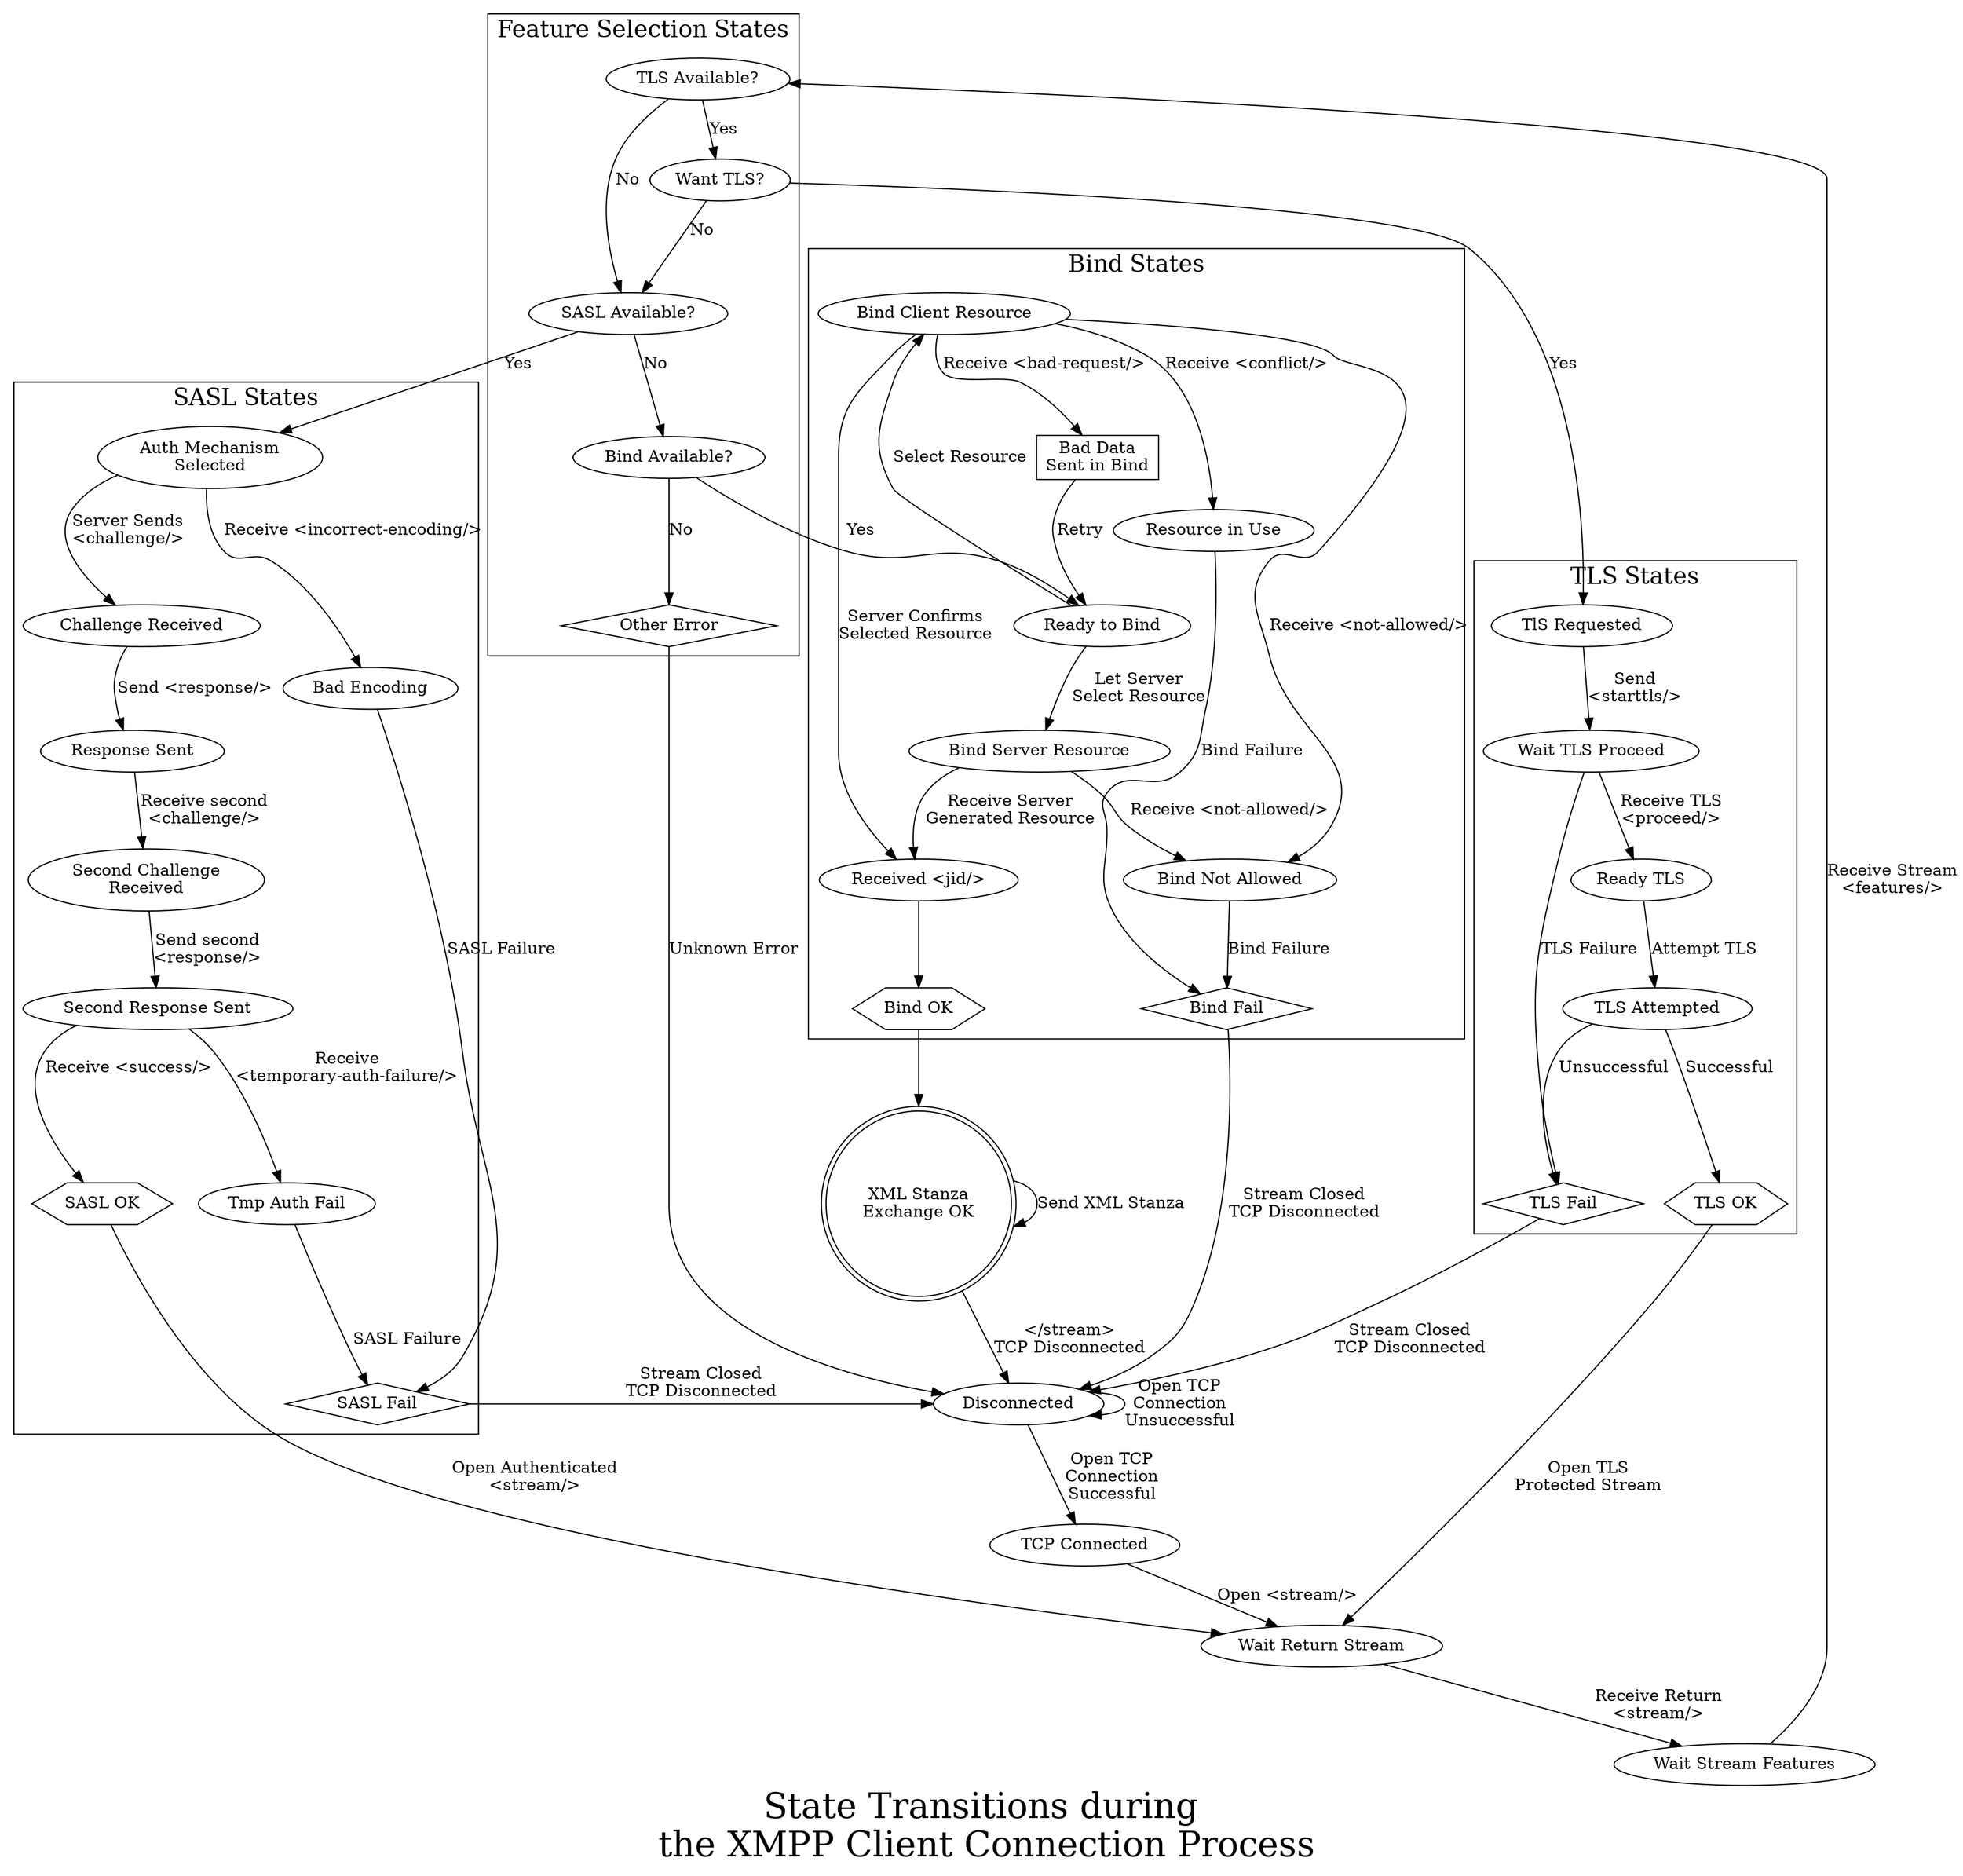 digraph ConnectionStates {
	overlap = false;
	
	// Diamonds represent Fatal Error States
	node [shape=diamond]; "SASL Fail" "TLS Fail" "Bind Fail" "Other Error";
	
	// Hexagons represent Successful Exit States
	node [shape=hexagon]; "SASL OK" "TLS OK" "Bind OK";
	
	// Rectangles represent Non-Fatal Error States
	node [shape=rectangle]; "Bad Data\nSent in Bind";
	
	// Double Circle represents the "Fully-Connected" State
	node [shape=doublecircle]; "XML Stanza\nExchange OK";
	node [shape=ellipse];

	"Disconnected" -> "TCP Connected" [label="Open TCP\nConnection\nSuccessful"];
	"Disconnected" -> "Disconnected" [label="Open TCP\nConnection\nUnsuccessful"];
	"TCP Connected" -> "Wait Return Stream" [label="Open <stream/>"];
	"Wait Return Stream" -> "Wait Stream Features" [label="Receive Return\n<stream/>"];
	"Wait Stream Features" -> "TLS Available?" [label="Receive Stream\n<features/>"];

	"TLS Fail" -> "Disconnected" [label="Stream Closed\nTCP Disconnected"];
	"SASL Fail" -> "Disconnected" [label="Stream Closed\nTCP Disconnected"];
	"Bind Fail" -> "Disconnected" [label="Stream Closed\nTCP Disconnected"];
	"XML Stanza\nExchange OK" -> "Disconnected" [label="</stream>\nTCP Disconnected"];
	"Other Error" -> "Disconnected" [label="Unknown Error"];
	
	"TLS OK" -> "Wait Return Stream" [label="Open TLS\nProtected Stream"];
	"SASL OK" -> "Wait Return Stream" [label="Open Authenticated\n<stream/>"];
	
	"Bind OK" -> "XML Stanza\nExchange OK";
	"XML Stanza\nExchange OK" -> "XML Stanza\nExchange OK" [label="Send XML Stanza"];
	
	subgraph cluster_TLSStates {
		label = "TLS States";
		color = black;
		"TlS Requested" -> "Wait TLS Proceed" [label="Send\n<starttls/>"];
		"Wait TLS Proceed" -> "TLS Fail" [label="TLS Failure"];
		"Wait TLS Proceed" -> "Ready TLS" [label="Receive TLS\n<proceed/>"];
		
		"Ready TLS" -> "TLS Attempted" [label="Attempt TLS"];
		"TLS Attempted" -> "TLS Fail" [label="Unsuccessful"];
		"TLS Attempted" -> "TLS OK" [label="Successful"];
		fontsize = 20;
	}
	
	subgraph cluster_SASLStates {
		label = "SASL States";
		color = black;
		"Auth Mechanism\nSelected" -> "Challenge Received" [label="Server Sends\n<challenge/>"];
		"Auth Mechanism\nSelected" -> "Bad Encoding" [label="Receive <incorrect-encoding/>"];
		
		"Challenge Received" -> "Response Sent" [label="Send <response/>"];
		"Response Sent" -> "Second Challenge\nReceived" [label="Receive second\n<challenge/>"];
		"Second Challenge\nReceived" -> "Second Response Sent" [label="Send second\n<response/>"];
		
		"Second Response Sent" -> "SASL OK" [label="Receive <success/>"];
		"Second Response Sent" -> "Tmp Auth Fail" [label="Receive\n<temporary-auth-failure/>"];
		
		"Bad Encoding" -> "SASL Fail" [label="SASL Failure"];
		"Tmp Auth Fail" -> "SASL Fail" [label="SASL Failure"];
		fontsize = 20;
	}
	
	subgraph cluster_BindStates {
		label = "Bind States";
		color = black;
		"Ready to Bind" -> "Bind Client Resource" [label="Select Resource"];
		"Ready to Bind" -> "Bind Server Resource" [label="Let Server\nSelect Resource"];
		
		"Bind Client Resource" -> "Received <jid/>" [label="Server Confirms\nSelected Resource"];
		"Bind Server Resource" -> "Received <jid/>" [label="Receive Server\nGenerated Resource"];
		
		"Bind Client Resource" -> "Bad Data\nSent in Bind" [label="Receive <bad-request/>"];
		"Bad Data\nSent in Bind" -> "Ready to Bind" [label="Retry"];
		
		"Bind Server Resource" -> "Bind Not Allowed" [label="Receive <not-allowed/>"];
		"Bind Client Resource"-> "Bind Not Allowed" [label="Receive <not-allowed/>"];
		
		"Bind Client Resource" -> "Resource in Use" [label="Receive <conflict/>"];
		
		"Bind Not Allowed" -> "Bind Fail" [label="Bind Failure"];
		"Resource in Use" -> "Bind Fail" [label="Bind Failure"];
		
		"Received <jid/>" -> "Bind OK";
		fontsize = 20;
	}
	
	subgraph cluster_FeatureStates {
		label = "Feature Selection States";
		color = black;
		"TLS Available?" -> "Want TLS?" [label="Yes"];
		"TLS Available?" -> "SASL Available?" [label="No"];
		
		"Want TLS?" -> "TlS Requested" [label="Yes"];
		"Want TLS?" -> "SASL Available?" [label="No"];
		
		"SASL Available?" -> "Auth Mechanism\nSelected" [label="Yes"];
		"SASL Available?" -> "Bind Available?" [label="No"];
		
		"Bind Available?" -> "Ready to Bind" [label="Yes"];
		"Bind Available?" -> "Other Error" [label="No"];
		fontsize = 20;
	}
	
	label = "State Transitions during\n the XMPP Client Connection Process";
	fontsize = 30;
}
